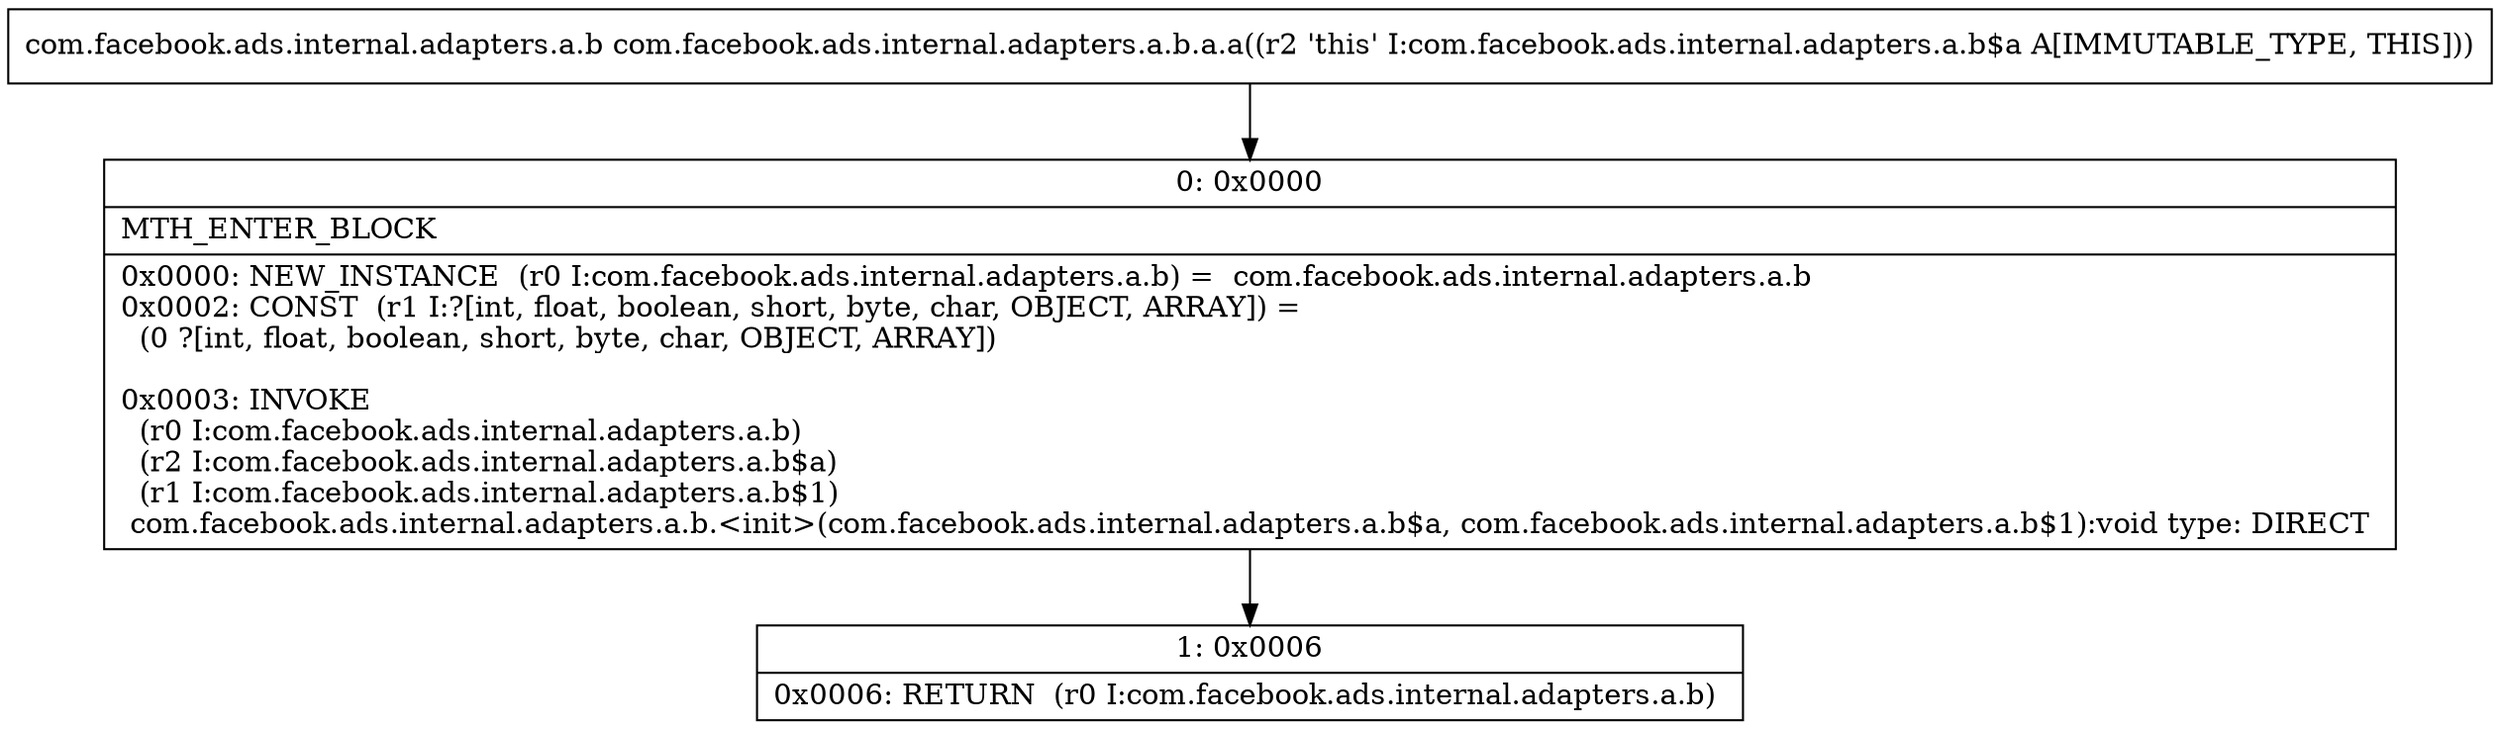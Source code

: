 digraph "CFG forcom.facebook.ads.internal.adapters.a.b.a.a()Lcom\/facebook\/ads\/internal\/adapters\/a\/b;" {
Node_0 [shape=record,label="{0\:\ 0x0000|MTH_ENTER_BLOCK\l|0x0000: NEW_INSTANCE  (r0 I:com.facebook.ads.internal.adapters.a.b) =  com.facebook.ads.internal.adapters.a.b \l0x0002: CONST  (r1 I:?[int, float, boolean, short, byte, char, OBJECT, ARRAY]) = \l  (0 ?[int, float, boolean, short, byte, char, OBJECT, ARRAY])\l \l0x0003: INVOKE  \l  (r0 I:com.facebook.ads.internal.adapters.a.b)\l  (r2 I:com.facebook.ads.internal.adapters.a.b$a)\l  (r1 I:com.facebook.ads.internal.adapters.a.b$1)\l com.facebook.ads.internal.adapters.a.b.\<init\>(com.facebook.ads.internal.adapters.a.b$a, com.facebook.ads.internal.adapters.a.b$1):void type: DIRECT \l}"];
Node_1 [shape=record,label="{1\:\ 0x0006|0x0006: RETURN  (r0 I:com.facebook.ads.internal.adapters.a.b) \l}"];
MethodNode[shape=record,label="{com.facebook.ads.internal.adapters.a.b com.facebook.ads.internal.adapters.a.b.a.a((r2 'this' I:com.facebook.ads.internal.adapters.a.b$a A[IMMUTABLE_TYPE, THIS])) }"];
MethodNode -> Node_0;
Node_0 -> Node_1;
}

